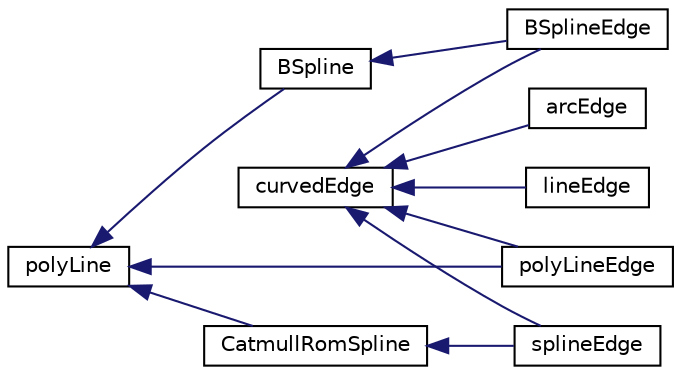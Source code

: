 digraph "Graphical Class Hierarchy"
{
  bgcolor="transparent";
  edge [fontname="Helvetica",fontsize="10",labelfontname="Helvetica",labelfontsize="10"];
  node [fontname="Helvetica",fontsize="10",shape=record];
  rankdir="LR";
  Node1 [label="curvedEdge",height=0.2,width=0.4,color="black",URL="$a00455.html",tooltip="Define a curved edge that is parameterized for 0<lambda<1 between the start and end point..."];
  Node1 -> Node2 [dir="back",color="midnightblue",fontsize="10",style="solid",fontname="Helvetica"];
  Node2 [label="arcEdge",height=0.2,width=0.4,color="black",URL="$a00065.html",tooltip="Defines the arcEdge of a circle in terms of 3 points on its circumference. "];
  Node1 -> Node3 [dir="back",color="midnightblue",fontsize="10",style="solid",fontname="Helvetica"];
  Node3 [label="BSplineEdge",height=0.2,width=0.4,color="black",URL="$a00164.html",tooltip="A curvedEdge interface for B-splines. "];
  Node1 -> Node4 [dir="back",color="midnightblue",fontsize="10",style="solid",fontname="Helvetica"];
  Node4 [label="lineEdge",height=0.2,width=0.4,color="black",URL="$a01378.html",tooltip="A straight edge between the start point and the end point. "];
  Node1 -> Node5 [dir="back",color="midnightblue",fontsize="10",style="solid",fontname="Helvetica"];
  Node5 [label="polyLineEdge",height=0.2,width=0.4,color="black",URL="$a01953.html",tooltip="A curvedEdge defined in terms of a series of straight line segments. "];
  Node1 -> Node6 [dir="back",color="midnightblue",fontsize="10",style="solid",fontname="Helvetica"];
  Node6 [label="splineEdge",height=0.2,width=0.4,color="black",URL="$a02477.html",tooltip="A curvedEdge interface for Catmull-Rom splines. "];
  Node7 [label="polyLine",height=0.2,width=0.4,color="black",URL="$a01952.html",tooltip="A series of straight line segments, which can also be interpreted as a series of control points for s..."];
  Node7 -> Node8 [dir="back",color="midnightblue",fontsize="10",style="solid",fontname="Helvetica"];
  Node8 [label="BSpline",height=0.2,width=0.4,color="black",URL="$a00163.html",tooltip="An implementation of B-splines. "];
  Node8 -> Node3 [dir="back",color="midnightblue",fontsize="10",style="solid",fontname="Helvetica"];
  Node7 -> Node9 [dir="back",color="midnightblue",fontsize="10",style="solid",fontname="Helvetica"];
  Node9 [label="CatmullRomSpline",height=0.2,width=0.4,color="black",URL="$a00200.html",tooltip="An implementation of Catmull-Rom splines (sometimes known as Overhauser splines). ..."];
  Node9 -> Node6 [dir="back",color="midnightblue",fontsize="10",style="solid",fontname="Helvetica"];
  Node7 -> Node5 [dir="back",color="midnightblue",fontsize="10",style="solid",fontname="Helvetica"];
}
